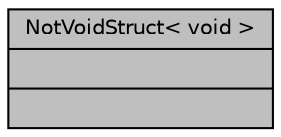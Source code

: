 digraph "NotVoidStruct&lt; void &gt;"
{
 // INTERACTIVE_SVG=YES
  edge [fontname="Helvetica",fontsize="10",labelfontname="Helvetica",labelfontsize="10"];
  node [fontname="Helvetica",fontsize="10",shape=record];
  Node1 [label="{NotVoidStruct\< void \>\n||}",height=0.2,width=0.4,color="black", fillcolor="grey75", style="filled", fontcolor="black"];
}
